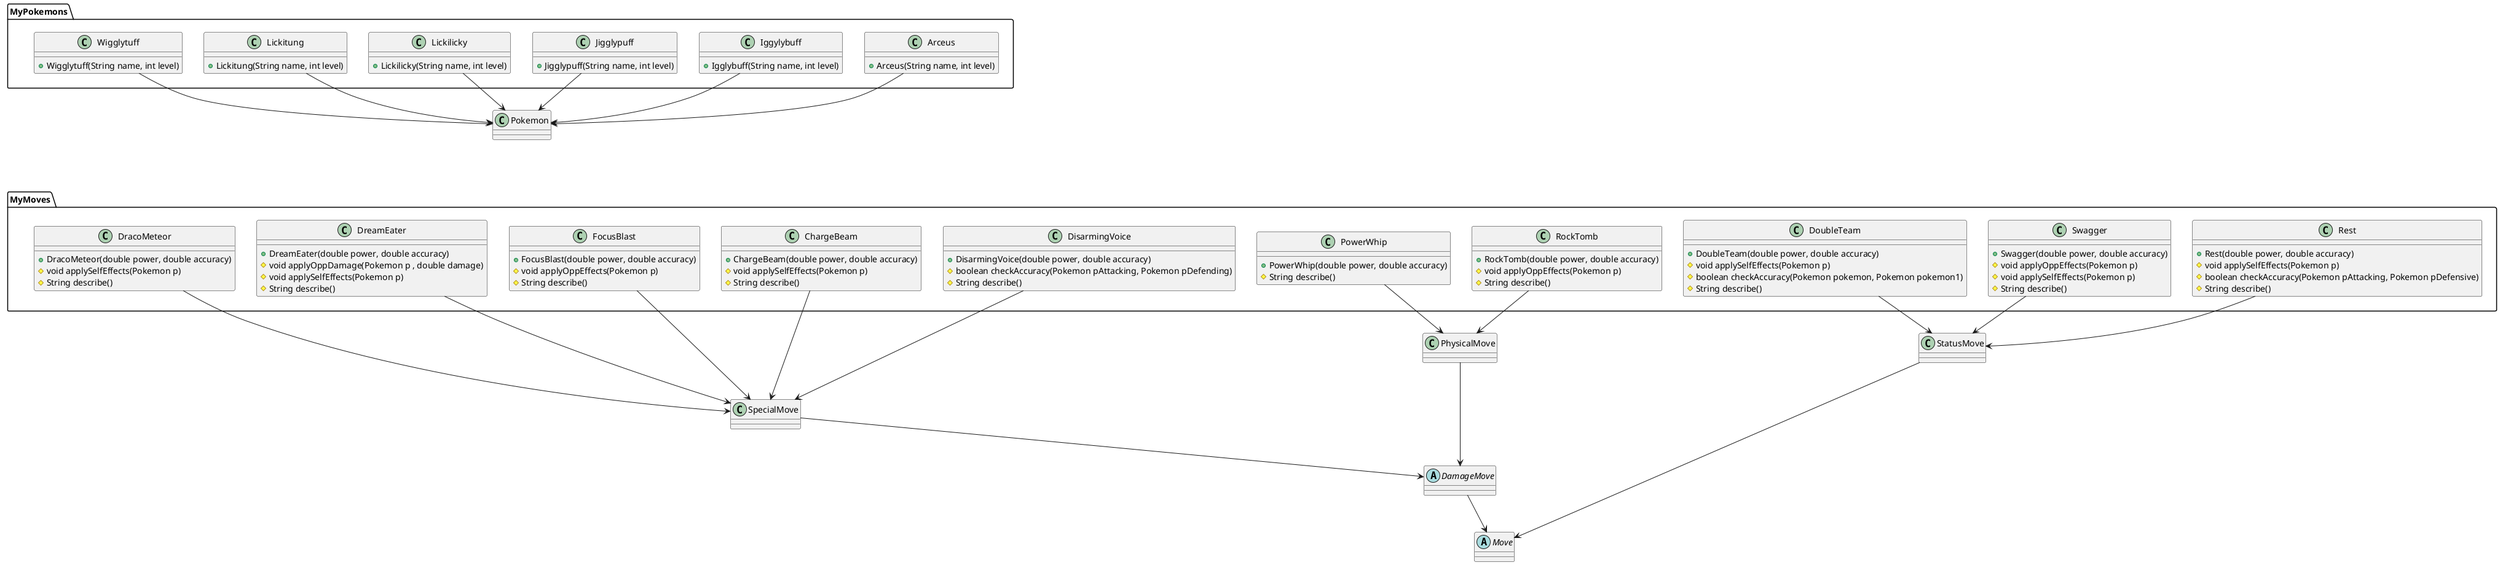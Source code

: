 @startuml


"MyPokemons" -[hidden]---> "MyMoves"

/'Class Pokemon and All Pokemons we have, collected in one package called My Pokemons'/
class Pokemon{}

package "MyPokemons" {
    class Arceus{
        +Arceus(String name, int level)
    }
    class Iggylybuff{
        +Igglybuff(String name, int level)
    }
    class Jigglypuff{
        +Jigglypuff(String name, int level)
    }
    class Lickilicky{
        +Lickilicky(String name, int level)
    }
    class Lickitung{
        +Lickitung(String name, int level)
    }
    class Wigglytuff{
        +Wigglytuff(String name, int level)
    }
}

/'Relation between pokemons and Pokemon class'/
Arceus --> Pokemon
Iggylybuff --> Pokemon
Jigglypuff --> Pokemon
Lickilicky --> Pokemon
Lickitung --> Pokemon
Wigglytuff --> Pokemon

 /'Class Move and all moves we have'/

package "MyMoves" {
    class ChargeBeam{
        +ChargeBeam(double power, double accuracy)
        #void applySelfEffects(Pokemon p)
        #String describe()
    }
    class DisarmingVoice{
        +DisarmingVoice(double power, double accuracy)
        #boolean checkAccuracy(Pokemon pAttacking, Pokemon pDefending)
        #String describe()
    }

    class Swagger{
            +Swagger(double power, double accuracy)
            #void applyOppEffects(Pokemon p)
            #void applySelfEffects(Pokemon p)
            #String describe()
        }

    class DoubleTeam{
        +DoubleTeam(double power, double accuracy)
        #void applySelfEffects(Pokemon p)
        #boolean checkAccuracy(Pokemon pokemon, Pokemon pokemon1)
        #String describe()
    }

    class DracoMeteor{
        +DracoMeteor(double power, double accuracy)
        #void applySelfEffects(Pokemon p)
        #String describe()
    }

    class DreamEater{
        +DreamEater(double power, double accuracy)
        #void applyOppDamage(Pokemon p , double damage)
        #void applySelfEffects(Pokemon p)
        #String describe()
    }

    class FocusBlast{
        +FocusBlast(double power, double accuracy)
        #void applyOppEffects(Pokemon p)
        #String describe()
    }

    class PowerWhip{
        +PowerWhip(double power, double accuracy)
        #String describe()
    }

    class Rest{
        +Rest(double power, double accuracy)
        #void applySelfEffects(Pokemon p)
        #boolean checkAccuracy(Pokemon pAttacking, Pokemon pDefensive)
        #String describe()
    }

    class RockTomb{
        +RockTomb(double power, double accuracy)
        #void applyOppEffects(Pokemon p)
        #String describe()
    }


}

ChargeBeam ---> SpecialMove
DisarmingVoice ---> SpecialMove
DracoMeteor ---> SpecialMove
DreamEater ---> SpecialMove
FocusBlast ---> SpecialMove


DoubleTeam --> StatusMove
Rest --> StatusMove
Swagger --> StatusMove

PowerWhip --> PhysicalMove
RockTomb --> PhysicalMove





abstract class Move{}
abstract class DamageMove{}
class StatusMove{}
class PhysicalMove{}
class SpecialMove{}

/'Relation between moves'/
PhysicalMove --> DamageMove
SpecialMove --> DamageMove
DamageMove --> Move
StatusMove --> Move

@enduml